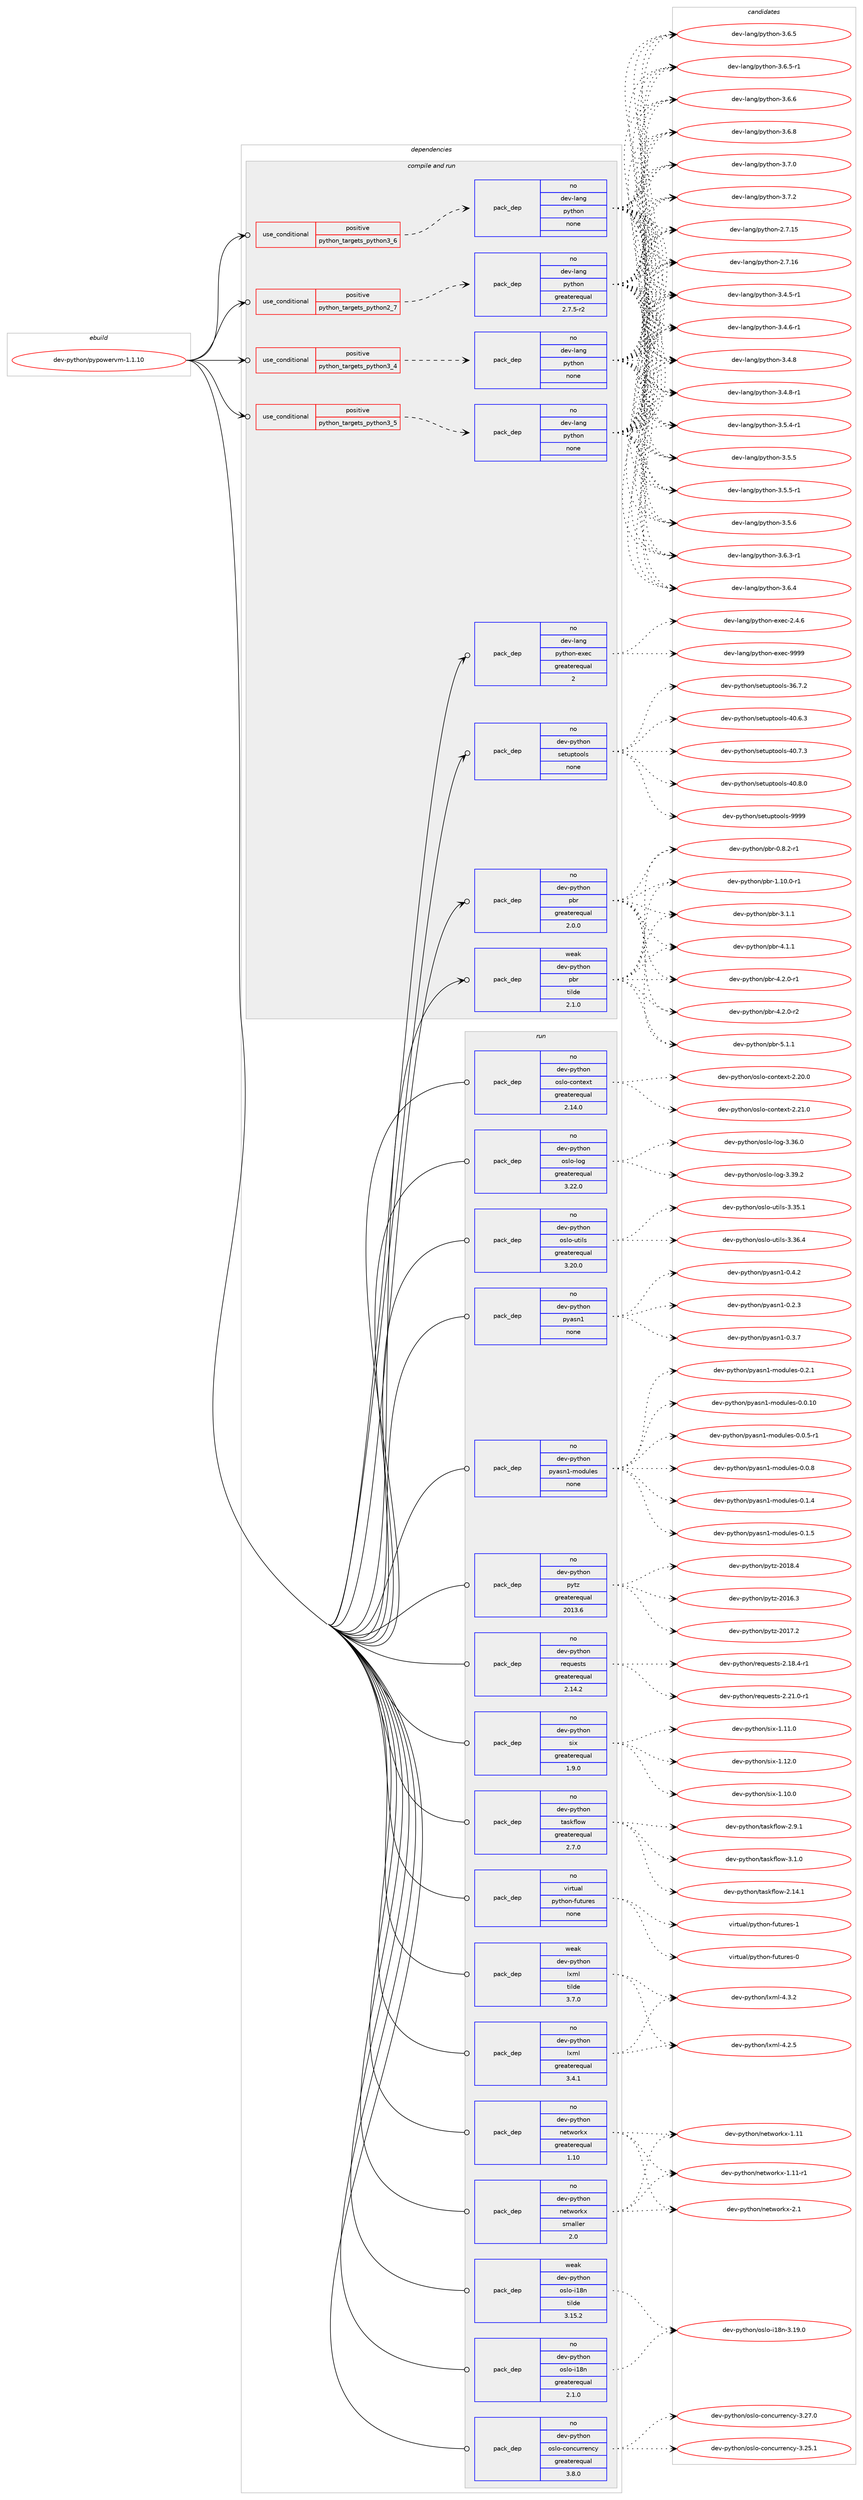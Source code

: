 digraph prolog {

# *************
# Graph options
# *************

newrank=true;
concentrate=true;
compound=true;
graph [rankdir=LR,fontname=Helvetica,fontsize=10,ranksep=1.5];#, ranksep=2.5, nodesep=0.2];
edge  [arrowhead=vee];
node  [fontname=Helvetica,fontsize=10];

# **********
# The ebuild
# **********

subgraph cluster_leftcol {
color=gray;
rank=same;
label=<<i>ebuild</i>>;
id [label="dev-python/pypowervm-1.1.10", color=red, width=4, href="../dev-python/pypowervm-1.1.10.svg"];
}

# ****************
# The dependencies
# ****************

subgraph cluster_midcol {
color=gray;
label=<<i>dependencies</i>>;
subgraph cluster_compile {
fillcolor="#eeeeee";
style=filled;
label=<<i>compile</i>>;
}
subgraph cluster_compileandrun {
fillcolor="#eeeeee";
style=filled;
label=<<i>compile and run</i>>;
subgraph cond381506 {
dependency1431330 [label=<<TABLE BORDER="0" CELLBORDER="1" CELLSPACING="0" CELLPADDING="4"><TR><TD ROWSPAN="3" CELLPADDING="10">use_conditional</TD></TR><TR><TD>positive</TD></TR><TR><TD>python_targets_python2_7</TD></TR></TABLE>>, shape=none, color=red];
subgraph pack1026500 {
dependency1431331 [label=<<TABLE BORDER="0" CELLBORDER="1" CELLSPACING="0" CELLPADDING="4" WIDTH="220"><TR><TD ROWSPAN="6" CELLPADDING="30">pack_dep</TD></TR><TR><TD WIDTH="110">no</TD></TR><TR><TD>dev-lang</TD></TR><TR><TD>python</TD></TR><TR><TD>greaterequal</TD></TR><TR><TD>2.7.5-r2</TD></TR></TABLE>>, shape=none, color=blue];
}
dependency1431330:e -> dependency1431331:w [weight=20,style="dashed",arrowhead="vee"];
}
id:e -> dependency1431330:w [weight=20,style="solid",arrowhead="odotvee"];
subgraph cond381507 {
dependency1431332 [label=<<TABLE BORDER="0" CELLBORDER="1" CELLSPACING="0" CELLPADDING="4"><TR><TD ROWSPAN="3" CELLPADDING="10">use_conditional</TD></TR><TR><TD>positive</TD></TR><TR><TD>python_targets_python3_4</TD></TR></TABLE>>, shape=none, color=red];
subgraph pack1026501 {
dependency1431333 [label=<<TABLE BORDER="0" CELLBORDER="1" CELLSPACING="0" CELLPADDING="4" WIDTH="220"><TR><TD ROWSPAN="6" CELLPADDING="30">pack_dep</TD></TR><TR><TD WIDTH="110">no</TD></TR><TR><TD>dev-lang</TD></TR><TR><TD>python</TD></TR><TR><TD>none</TD></TR><TR><TD></TD></TR></TABLE>>, shape=none, color=blue];
}
dependency1431332:e -> dependency1431333:w [weight=20,style="dashed",arrowhead="vee"];
}
id:e -> dependency1431332:w [weight=20,style="solid",arrowhead="odotvee"];
subgraph cond381508 {
dependency1431334 [label=<<TABLE BORDER="0" CELLBORDER="1" CELLSPACING="0" CELLPADDING="4"><TR><TD ROWSPAN="3" CELLPADDING="10">use_conditional</TD></TR><TR><TD>positive</TD></TR><TR><TD>python_targets_python3_5</TD></TR></TABLE>>, shape=none, color=red];
subgraph pack1026502 {
dependency1431335 [label=<<TABLE BORDER="0" CELLBORDER="1" CELLSPACING="0" CELLPADDING="4" WIDTH="220"><TR><TD ROWSPAN="6" CELLPADDING="30">pack_dep</TD></TR><TR><TD WIDTH="110">no</TD></TR><TR><TD>dev-lang</TD></TR><TR><TD>python</TD></TR><TR><TD>none</TD></TR><TR><TD></TD></TR></TABLE>>, shape=none, color=blue];
}
dependency1431334:e -> dependency1431335:w [weight=20,style="dashed",arrowhead="vee"];
}
id:e -> dependency1431334:w [weight=20,style="solid",arrowhead="odotvee"];
subgraph cond381509 {
dependency1431336 [label=<<TABLE BORDER="0" CELLBORDER="1" CELLSPACING="0" CELLPADDING="4"><TR><TD ROWSPAN="3" CELLPADDING="10">use_conditional</TD></TR><TR><TD>positive</TD></TR><TR><TD>python_targets_python3_6</TD></TR></TABLE>>, shape=none, color=red];
subgraph pack1026503 {
dependency1431337 [label=<<TABLE BORDER="0" CELLBORDER="1" CELLSPACING="0" CELLPADDING="4" WIDTH="220"><TR><TD ROWSPAN="6" CELLPADDING="30">pack_dep</TD></TR><TR><TD WIDTH="110">no</TD></TR><TR><TD>dev-lang</TD></TR><TR><TD>python</TD></TR><TR><TD>none</TD></TR><TR><TD></TD></TR></TABLE>>, shape=none, color=blue];
}
dependency1431336:e -> dependency1431337:w [weight=20,style="dashed",arrowhead="vee"];
}
id:e -> dependency1431336:w [weight=20,style="solid",arrowhead="odotvee"];
subgraph pack1026504 {
dependency1431338 [label=<<TABLE BORDER="0" CELLBORDER="1" CELLSPACING="0" CELLPADDING="4" WIDTH="220"><TR><TD ROWSPAN="6" CELLPADDING="30">pack_dep</TD></TR><TR><TD WIDTH="110">no</TD></TR><TR><TD>dev-lang</TD></TR><TR><TD>python-exec</TD></TR><TR><TD>greaterequal</TD></TR><TR><TD>2</TD></TR></TABLE>>, shape=none, color=blue];
}
id:e -> dependency1431338:w [weight=20,style="solid",arrowhead="odotvee"];
subgraph pack1026505 {
dependency1431339 [label=<<TABLE BORDER="0" CELLBORDER="1" CELLSPACING="0" CELLPADDING="4" WIDTH="220"><TR><TD ROWSPAN="6" CELLPADDING="30">pack_dep</TD></TR><TR><TD WIDTH="110">no</TD></TR><TR><TD>dev-python</TD></TR><TR><TD>pbr</TD></TR><TR><TD>greaterequal</TD></TR><TR><TD>2.0.0</TD></TR></TABLE>>, shape=none, color=blue];
}
id:e -> dependency1431339:w [weight=20,style="solid",arrowhead="odotvee"];
subgraph pack1026506 {
dependency1431340 [label=<<TABLE BORDER="0" CELLBORDER="1" CELLSPACING="0" CELLPADDING="4" WIDTH="220"><TR><TD ROWSPAN="6" CELLPADDING="30">pack_dep</TD></TR><TR><TD WIDTH="110">no</TD></TR><TR><TD>dev-python</TD></TR><TR><TD>setuptools</TD></TR><TR><TD>none</TD></TR><TR><TD></TD></TR></TABLE>>, shape=none, color=blue];
}
id:e -> dependency1431340:w [weight=20,style="solid",arrowhead="odotvee"];
subgraph pack1026507 {
dependency1431341 [label=<<TABLE BORDER="0" CELLBORDER="1" CELLSPACING="0" CELLPADDING="4" WIDTH="220"><TR><TD ROWSPAN="6" CELLPADDING="30">pack_dep</TD></TR><TR><TD WIDTH="110">weak</TD></TR><TR><TD>dev-python</TD></TR><TR><TD>pbr</TD></TR><TR><TD>tilde</TD></TR><TR><TD>2.1.0</TD></TR></TABLE>>, shape=none, color=blue];
}
id:e -> dependency1431341:w [weight=20,style="solid",arrowhead="odotvee"];
}
subgraph cluster_run {
fillcolor="#eeeeee";
style=filled;
label=<<i>run</i>>;
subgraph pack1026508 {
dependency1431342 [label=<<TABLE BORDER="0" CELLBORDER="1" CELLSPACING="0" CELLPADDING="4" WIDTH="220"><TR><TD ROWSPAN="6" CELLPADDING="30">pack_dep</TD></TR><TR><TD WIDTH="110">no</TD></TR><TR><TD>dev-python</TD></TR><TR><TD>lxml</TD></TR><TR><TD>greaterequal</TD></TR><TR><TD>3.4.1</TD></TR></TABLE>>, shape=none, color=blue];
}
id:e -> dependency1431342:w [weight=20,style="solid",arrowhead="odot"];
subgraph pack1026509 {
dependency1431343 [label=<<TABLE BORDER="0" CELLBORDER="1" CELLSPACING="0" CELLPADDING="4" WIDTH="220"><TR><TD ROWSPAN="6" CELLPADDING="30">pack_dep</TD></TR><TR><TD WIDTH="110">no</TD></TR><TR><TD>dev-python</TD></TR><TR><TD>networkx</TD></TR><TR><TD>greaterequal</TD></TR><TR><TD>1.10</TD></TR></TABLE>>, shape=none, color=blue];
}
id:e -> dependency1431343:w [weight=20,style="solid",arrowhead="odot"];
subgraph pack1026510 {
dependency1431344 [label=<<TABLE BORDER="0" CELLBORDER="1" CELLSPACING="0" CELLPADDING="4" WIDTH="220"><TR><TD ROWSPAN="6" CELLPADDING="30">pack_dep</TD></TR><TR><TD WIDTH="110">no</TD></TR><TR><TD>dev-python</TD></TR><TR><TD>networkx</TD></TR><TR><TD>smaller</TD></TR><TR><TD>2.0</TD></TR></TABLE>>, shape=none, color=blue];
}
id:e -> dependency1431344:w [weight=20,style="solid",arrowhead="odot"];
subgraph pack1026511 {
dependency1431345 [label=<<TABLE BORDER="0" CELLBORDER="1" CELLSPACING="0" CELLPADDING="4" WIDTH="220"><TR><TD ROWSPAN="6" CELLPADDING="30">pack_dep</TD></TR><TR><TD WIDTH="110">no</TD></TR><TR><TD>dev-python</TD></TR><TR><TD>oslo-concurrency</TD></TR><TR><TD>greaterequal</TD></TR><TR><TD>3.8.0</TD></TR></TABLE>>, shape=none, color=blue];
}
id:e -> dependency1431345:w [weight=20,style="solid",arrowhead="odot"];
subgraph pack1026512 {
dependency1431346 [label=<<TABLE BORDER="0" CELLBORDER="1" CELLSPACING="0" CELLPADDING="4" WIDTH="220"><TR><TD ROWSPAN="6" CELLPADDING="30">pack_dep</TD></TR><TR><TD WIDTH="110">no</TD></TR><TR><TD>dev-python</TD></TR><TR><TD>oslo-context</TD></TR><TR><TD>greaterequal</TD></TR><TR><TD>2.14.0</TD></TR></TABLE>>, shape=none, color=blue];
}
id:e -> dependency1431346:w [weight=20,style="solid",arrowhead="odot"];
subgraph pack1026513 {
dependency1431347 [label=<<TABLE BORDER="0" CELLBORDER="1" CELLSPACING="0" CELLPADDING="4" WIDTH="220"><TR><TD ROWSPAN="6" CELLPADDING="30">pack_dep</TD></TR><TR><TD WIDTH="110">no</TD></TR><TR><TD>dev-python</TD></TR><TR><TD>oslo-i18n</TD></TR><TR><TD>greaterequal</TD></TR><TR><TD>2.1.0</TD></TR></TABLE>>, shape=none, color=blue];
}
id:e -> dependency1431347:w [weight=20,style="solid",arrowhead="odot"];
subgraph pack1026514 {
dependency1431348 [label=<<TABLE BORDER="0" CELLBORDER="1" CELLSPACING="0" CELLPADDING="4" WIDTH="220"><TR><TD ROWSPAN="6" CELLPADDING="30">pack_dep</TD></TR><TR><TD WIDTH="110">no</TD></TR><TR><TD>dev-python</TD></TR><TR><TD>oslo-log</TD></TR><TR><TD>greaterequal</TD></TR><TR><TD>3.22.0</TD></TR></TABLE>>, shape=none, color=blue];
}
id:e -> dependency1431348:w [weight=20,style="solid",arrowhead="odot"];
subgraph pack1026515 {
dependency1431349 [label=<<TABLE BORDER="0" CELLBORDER="1" CELLSPACING="0" CELLPADDING="4" WIDTH="220"><TR><TD ROWSPAN="6" CELLPADDING="30">pack_dep</TD></TR><TR><TD WIDTH="110">no</TD></TR><TR><TD>dev-python</TD></TR><TR><TD>oslo-utils</TD></TR><TR><TD>greaterequal</TD></TR><TR><TD>3.20.0</TD></TR></TABLE>>, shape=none, color=blue];
}
id:e -> dependency1431349:w [weight=20,style="solid",arrowhead="odot"];
subgraph pack1026516 {
dependency1431350 [label=<<TABLE BORDER="0" CELLBORDER="1" CELLSPACING="0" CELLPADDING="4" WIDTH="220"><TR><TD ROWSPAN="6" CELLPADDING="30">pack_dep</TD></TR><TR><TD WIDTH="110">no</TD></TR><TR><TD>dev-python</TD></TR><TR><TD>pyasn1</TD></TR><TR><TD>none</TD></TR><TR><TD></TD></TR></TABLE>>, shape=none, color=blue];
}
id:e -> dependency1431350:w [weight=20,style="solid",arrowhead="odot"];
subgraph pack1026517 {
dependency1431351 [label=<<TABLE BORDER="0" CELLBORDER="1" CELLSPACING="0" CELLPADDING="4" WIDTH="220"><TR><TD ROWSPAN="6" CELLPADDING="30">pack_dep</TD></TR><TR><TD WIDTH="110">no</TD></TR><TR><TD>dev-python</TD></TR><TR><TD>pyasn1-modules</TD></TR><TR><TD>none</TD></TR><TR><TD></TD></TR></TABLE>>, shape=none, color=blue];
}
id:e -> dependency1431351:w [weight=20,style="solid",arrowhead="odot"];
subgraph pack1026518 {
dependency1431352 [label=<<TABLE BORDER="0" CELLBORDER="1" CELLSPACING="0" CELLPADDING="4" WIDTH="220"><TR><TD ROWSPAN="6" CELLPADDING="30">pack_dep</TD></TR><TR><TD WIDTH="110">no</TD></TR><TR><TD>dev-python</TD></TR><TR><TD>pytz</TD></TR><TR><TD>greaterequal</TD></TR><TR><TD>2013.6</TD></TR></TABLE>>, shape=none, color=blue];
}
id:e -> dependency1431352:w [weight=20,style="solid",arrowhead="odot"];
subgraph pack1026519 {
dependency1431353 [label=<<TABLE BORDER="0" CELLBORDER="1" CELLSPACING="0" CELLPADDING="4" WIDTH="220"><TR><TD ROWSPAN="6" CELLPADDING="30">pack_dep</TD></TR><TR><TD WIDTH="110">no</TD></TR><TR><TD>dev-python</TD></TR><TR><TD>requests</TD></TR><TR><TD>greaterequal</TD></TR><TR><TD>2.14.2</TD></TR></TABLE>>, shape=none, color=blue];
}
id:e -> dependency1431353:w [weight=20,style="solid",arrowhead="odot"];
subgraph pack1026520 {
dependency1431354 [label=<<TABLE BORDER="0" CELLBORDER="1" CELLSPACING="0" CELLPADDING="4" WIDTH="220"><TR><TD ROWSPAN="6" CELLPADDING="30">pack_dep</TD></TR><TR><TD WIDTH="110">no</TD></TR><TR><TD>dev-python</TD></TR><TR><TD>six</TD></TR><TR><TD>greaterequal</TD></TR><TR><TD>1.9.0</TD></TR></TABLE>>, shape=none, color=blue];
}
id:e -> dependency1431354:w [weight=20,style="solid",arrowhead="odot"];
subgraph pack1026521 {
dependency1431355 [label=<<TABLE BORDER="0" CELLBORDER="1" CELLSPACING="0" CELLPADDING="4" WIDTH="220"><TR><TD ROWSPAN="6" CELLPADDING="30">pack_dep</TD></TR><TR><TD WIDTH="110">no</TD></TR><TR><TD>dev-python</TD></TR><TR><TD>taskflow</TD></TR><TR><TD>greaterequal</TD></TR><TR><TD>2.7.0</TD></TR></TABLE>>, shape=none, color=blue];
}
id:e -> dependency1431355:w [weight=20,style="solid",arrowhead="odot"];
subgraph pack1026522 {
dependency1431356 [label=<<TABLE BORDER="0" CELLBORDER="1" CELLSPACING="0" CELLPADDING="4" WIDTH="220"><TR><TD ROWSPAN="6" CELLPADDING="30">pack_dep</TD></TR><TR><TD WIDTH="110">no</TD></TR><TR><TD>virtual</TD></TR><TR><TD>python-futures</TD></TR><TR><TD>none</TD></TR><TR><TD></TD></TR></TABLE>>, shape=none, color=blue];
}
id:e -> dependency1431356:w [weight=20,style="solid",arrowhead="odot"];
subgraph pack1026523 {
dependency1431357 [label=<<TABLE BORDER="0" CELLBORDER="1" CELLSPACING="0" CELLPADDING="4" WIDTH="220"><TR><TD ROWSPAN="6" CELLPADDING="30">pack_dep</TD></TR><TR><TD WIDTH="110">weak</TD></TR><TR><TD>dev-python</TD></TR><TR><TD>lxml</TD></TR><TR><TD>tilde</TD></TR><TR><TD>3.7.0</TD></TR></TABLE>>, shape=none, color=blue];
}
id:e -> dependency1431357:w [weight=20,style="solid",arrowhead="odot"];
subgraph pack1026524 {
dependency1431358 [label=<<TABLE BORDER="0" CELLBORDER="1" CELLSPACING="0" CELLPADDING="4" WIDTH="220"><TR><TD ROWSPAN="6" CELLPADDING="30">pack_dep</TD></TR><TR><TD WIDTH="110">weak</TD></TR><TR><TD>dev-python</TD></TR><TR><TD>oslo-i18n</TD></TR><TR><TD>tilde</TD></TR><TR><TD>3.15.2</TD></TR></TABLE>>, shape=none, color=blue];
}
id:e -> dependency1431358:w [weight=20,style="solid",arrowhead="odot"];
}
}

# **************
# The candidates
# **************

subgraph cluster_choices {
rank=same;
color=gray;
label=<<i>candidates</i>>;

subgraph choice1026500 {
color=black;
nodesep=1;
choice10010111845108971101034711212111610411111045504655464953 [label="dev-lang/python-2.7.15", color=red, width=4,href="../dev-lang/python-2.7.15.svg"];
choice10010111845108971101034711212111610411111045504655464954 [label="dev-lang/python-2.7.16", color=red, width=4,href="../dev-lang/python-2.7.16.svg"];
choice1001011184510897110103471121211161041111104551465246534511449 [label="dev-lang/python-3.4.5-r1", color=red, width=4,href="../dev-lang/python-3.4.5-r1.svg"];
choice1001011184510897110103471121211161041111104551465246544511449 [label="dev-lang/python-3.4.6-r1", color=red, width=4,href="../dev-lang/python-3.4.6-r1.svg"];
choice100101118451089711010347112121116104111110455146524656 [label="dev-lang/python-3.4.8", color=red, width=4,href="../dev-lang/python-3.4.8.svg"];
choice1001011184510897110103471121211161041111104551465246564511449 [label="dev-lang/python-3.4.8-r1", color=red, width=4,href="../dev-lang/python-3.4.8-r1.svg"];
choice1001011184510897110103471121211161041111104551465346524511449 [label="dev-lang/python-3.5.4-r1", color=red, width=4,href="../dev-lang/python-3.5.4-r1.svg"];
choice100101118451089711010347112121116104111110455146534653 [label="dev-lang/python-3.5.5", color=red, width=4,href="../dev-lang/python-3.5.5.svg"];
choice1001011184510897110103471121211161041111104551465346534511449 [label="dev-lang/python-3.5.5-r1", color=red, width=4,href="../dev-lang/python-3.5.5-r1.svg"];
choice100101118451089711010347112121116104111110455146534654 [label="dev-lang/python-3.5.6", color=red, width=4,href="../dev-lang/python-3.5.6.svg"];
choice1001011184510897110103471121211161041111104551465446514511449 [label="dev-lang/python-3.6.3-r1", color=red, width=4,href="../dev-lang/python-3.6.3-r1.svg"];
choice100101118451089711010347112121116104111110455146544652 [label="dev-lang/python-3.6.4", color=red, width=4,href="../dev-lang/python-3.6.4.svg"];
choice100101118451089711010347112121116104111110455146544653 [label="dev-lang/python-3.6.5", color=red, width=4,href="../dev-lang/python-3.6.5.svg"];
choice1001011184510897110103471121211161041111104551465446534511449 [label="dev-lang/python-3.6.5-r1", color=red, width=4,href="../dev-lang/python-3.6.5-r1.svg"];
choice100101118451089711010347112121116104111110455146544654 [label="dev-lang/python-3.6.6", color=red, width=4,href="../dev-lang/python-3.6.6.svg"];
choice100101118451089711010347112121116104111110455146544656 [label="dev-lang/python-3.6.8", color=red, width=4,href="../dev-lang/python-3.6.8.svg"];
choice100101118451089711010347112121116104111110455146554648 [label="dev-lang/python-3.7.0", color=red, width=4,href="../dev-lang/python-3.7.0.svg"];
choice100101118451089711010347112121116104111110455146554650 [label="dev-lang/python-3.7.2", color=red, width=4,href="../dev-lang/python-3.7.2.svg"];
dependency1431331:e -> choice10010111845108971101034711212111610411111045504655464953:w [style=dotted,weight="100"];
dependency1431331:e -> choice10010111845108971101034711212111610411111045504655464954:w [style=dotted,weight="100"];
dependency1431331:e -> choice1001011184510897110103471121211161041111104551465246534511449:w [style=dotted,weight="100"];
dependency1431331:e -> choice1001011184510897110103471121211161041111104551465246544511449:w [style=dotted,weight="100"];
dependency1431331:e -> choice100101118451089711010347112121116104111110455146524656:w [style=dotted,weight="100"];
dependency1431331:e -> choice1001011184510897110103471121211161041111104551465246564511449:w [style=dotted,weight="100"];
dependency1431331:e -> choice1001011184510897110103471121211161041111104551465346524511449:w [style=dotted,weight="100"];
dependency1431331:e -> choice100101118451089711010347112121116104111110455146534653:w [style=dotted,weight="100"];
dependency1431331:e -> choice1001011184510897110103471121211161041111104551465346534511449:w [style=dotted,weight="100"];
dependency1431331:e -> choice100101118451089711010347112121116104111110455146534654:w [style=dotted,weight="100"];
dependency1431331:e -> choice1001011184510897110103471121211161041111104551465446514511449:w [style=dotted,weight="100"];
dependency1431331:e -> choice100101118451089711010347112121116104111110455146544652:w [style=dotted,weight="100"];
dependency1431331:e -> choice100101118451089711010347112121116104111110455146544653:w [style=dotted,weight="100"];
dependency1431331:e -> choice1001011184510897110103471121211161041111104551465446534511449:w [style=dotted,weight="100"];
dependency1431331:e -> choice100101118451089711010347112121116104111110455146544654:w [style=dotted,weight="100"];
dependency1431331:e -> choice100101118451089711010347112121116104111110455146544656:w [style=dotted,weight="100"];
dependency1431331:e -> choice100101118451089711010347112121116104111110455146554648:w [style=dotted,weight="100"];
dependency1431331:e -> choice100101118451089711010347112121116104111110455146554650:w [style=dotted,weight="100"];
}
subgraph choice1026501 {
color=black;
nodesep=1;
choice10010111845108971101034711212111610411111045504655464953 [label="dev-lang/python-2.7.15", color=red, width=4,href="../dev-lang/python-2.7.15.svg"];
choice10010111845108971101034711212111610411111045504655464954 [label="dev-lang/python-2.7.16", color=red, width=4,href="../dev-lang/python-2.7.16.svg"];
choice1001011184510897110103471121211161041111104551465246534511449 [label="dev-lang/python-3.4.5-r1", color=red, width=4,href="../dev-lang/python-3.4.5-r1.svg"];
choice1001011184510897110103471121211161041111104551465246544511449 [label="dev-lang/python-3.4.6-r1", color=red, width=4,href="../dev-lang/python-3.4.6-r1.svg"];
choice100101118451089711010347112121116104111110455146524656 [label="dev-lang/python-3.4.8", color=red, width=4,href="../dev-lang/python-3.4.8.svg"];
choice1001011184510897110103471121211161041111104551465246564511449 [label="dev-lang/python-3.4.8-r1", color=red, width=4,href="../dev-lang/python-3.4.8-r1.svg"];
choice1001011184510897110103471121211161041111104551465346524511449 [label="dev-lang/python-3.5.4-r1", color=red, width=4,href="../dev-lang/python-3.5.4-r1.svg"];
choice100101118451089711010347112121116104111110455146534653 [label="dev-lang/python-3.5.5", color=red, width=4,href="../dev-lang/python-3.5.5.svg"];
choice1001011184510897110103471121211161041111104551465346534511449 [label="dev-lang/python-3.5.5-r1", color=red, width=4,href="../dev-lang/python-3.5.5-r1.svg"];
choice100101118451089711010347112121116104111110455146534654 [label="dev-lang/python-3.5.6", color=red, width=4,href="../dev-lang/python-3.5.6.svg"];
choice1001011184510897110103471121211161041111104551465446514511449 [label="dev-lang/python-3.6.3-r1", color=red, width=4,href="../dev-lang/python-3.6.3-r1.svg"];
choice100101118451089711010347112121116104111110455146544652 [label="dev-lang/python-3.6.4", color=red, width=4,href="../dev-lang/python-3.6.4.svg"];
choice100101118451089711010347112121116104111110455146544653 [label="dev-lang/python-3.6.5", color=red, width=4,href="../dev-lang/python-3.6.5.svg"];
choice1001011184510897110103471121211161041111104551465446534511449 [label="dev-lang/python-3.6.5-r1", color=red, width=4,href="../dev-lang/python-3.6.5-r1.svg"];
choice100101118451089711010347112121116104111110455146544654 [label="dev-lang/python-3.6.6", color=red, width=4,href="../dev-lang/python-3.6.6.svg"];
choice100101118451089711010347112121116104111110455146544656 [label="dev-lang/python-3.6.8", color=red, width=4,href="../dev-lang/python-3.6.8.svg"];
choice100101118451089711010347112121116104111110455146554648 [label="dev-lang/python-3.7.0", color=red, width=4,href="../dev-lang/python-3.7.0.svg"];
choice100101118451089711010347112121116104111110455146554650 [label="dev-lang/python-3.7.2", color=red, width=4,href="../dev-lang/python-3.7.2.svg"];
dependency1431333:e -> choice10010111845108971101034711212111610411111045504655464953:w [style=dotted,weight="100"];
dependency1431333:e -> choice10010111845108971101034711212111610411111045504655464954:w [style=dotted,weight="100"];
dependency1431333:e -> choice1001011184510897110103471121211161041111104551465246534511449:w [style=dotted,weight="100"];
dependency1431333:e -> choice1001011184510897110103471121211161041111104551465246544511449:w [style=dotted,weight="100"];
dependency1431333:e -> choice100101118451089711010347112121116104111110455146524656:w [style=dotted,weight="100"];
dependency1431333:e -> choice1001011184510897110103471121211161041111104551465246564511449:w [style=dotted,weight="100"];
dependency1431333:e -> choice1001011184510897110103471121211161041111104551465346524511449:w [style=dotted,weight="100"];
dependency1431333:e -> choice100101118451089711010347112121116104111110455146534653:w [style=dotted,weight="100"];
dependency1431333:e -> choice1001011184510897110103471121211161041111104551465346534511449:w [style=dotted,weight="100"];
dependency1431333:e -> choice100101118451089711010347112121116104111110455146534654:w [style=dotted,weight="100"];
dependency1431333:e -> choice1001011184510897110103471121211161041111104551465446514511449:w [style=dotted,weight="100"];
dependency1431333:e -> choice100101118451089711010347112121116104111110455146544652:w [style=dotted,weight="100"];
dependency1431333:e -> choice100101118451089711010347112121116104111110455146544653:w [style=dotted,weight="100"];
dependency1431333:e -> choice1001011184510897110103471121211161041111104551465446534511449:w [style=dotted,weight="100"];
dependency1431333:e -> choice100101118451089711010347112121116104111110455146544654:w [style=dotted,weight="100"];
dependency1431333:e -> choice100101118451089711010347112121116104111110455146544656:w [style=dotted,weight="100"];
dependency1431333:e -> choice100101118451089711010347112121116104111110455146554648:w [style=dotted,weight="100"];
dependency1431333:e -> choice100101118451089711010347112121116104111110455146554650:w [style=dotted,weight="100"];
}
subgraph choice1026502 {
color=black;
nodesep=1;
choice10010111845108971101034711212111610411111045504655464953 [label="dev-lang/python-2.7.15", color=red, width=4,href="../dev-lang/python-2.7.15.svg"];
choice10010111845108971101034711212111610411111045504655464954 [label="dev-lang/python-2.7.16", color=red, width=4,href="../dev-lang/python-2.7.16.svg"];
choice1001011184510897110103471121211161041111104551465246534511449 [label="dev-lang/python-3.4.5-r1", color=red, width=4,href="../dev-lang/python-3.4.5-r1.svg"];
choice1001011184510897110103471121211161041111104551465246544511449 [label="dev-lang/python-3.4.6-r1", color=red, width=4,href="../dev-lang/python-3.4.6-r1.svg"];
choice100101118451089711010347112121116104111110455146524656 [label="dev-lang/python-3.4.8", color=red, width=4,href="../dev-lang/python-3.4.8.svg"];
choice1001011184510897110103471121211161041111104551465246564511449 [label="dev-lang/python-3.4.8-r1", color=red, width=4,href="../dev-lang/python-3.4.8-r1.svg"];
choice1001011184510897110103471121211161041111104551465346524511449 [label="dev-lang/python-3.5.4-r1", color=red, width=4,href="../dev-lang/python-3.5.4-r1.svg"];
choice100101118451089711010347112121116104111110455146534653 [label="dev-lang/python-3.5.5", color=red, width=4,href="../dev-lang/python-3.5.5.svg"];
choice1001011184510897110103471121211161041111104551465346534511449 [label="dev-lang/python-3.5.5-r1", color=red, width=4,href="../dev-lang/python-3.5.5-r1.svg"];
choice100101118451089711010347112121116104111110455146534654 [label="dev-lang/python-3.5.6", color=red, width=4,href="../dev-lang/python-3.5.6.svg"];
choice1001011184510897110103471121211161041111104551465446514511449 [label="dev-lang/python-3.6.3-r1", color=red, width=4,href="../dev-lang/python-3.6.3-r1.svg"];
choice100101118451089711010347112121116104111110455146544652 [label="dev-lang/python-3.6.4", color=red, width=4,href="../dev-lang/python-3.6.4.svg"];
choice100101118451089711010347112121116104111110455146544653 [label="dev-lang/python-3.6.5", color=red, width=4,href="../dev-lang/python-3.6.5.svg"];
choice1001011184510897110103471121211161041111104551465446534511449 [label="dev-lang/python-3.6.5-r1", color=red, width=4,href="../dev-lang/python-3.6.5-r1.svg"];
choice100101118451089711010347112121116104111110455146544654 [label="dev-lang/python-3.6.6", color=red, width=4,href="../dev-lang/python-3.6.6.svg"];
choice100101118451089711010347112121116104111110455146544656 [label="dev-lang/python-3.6.8", color=red, width=4,href="../dev-lang/python-3.6.8.svg"];
choice100101118451089711010347112121116104111110455146554648 [label="dev-lang/python-3.7.0", color=red, width=4,href="../dev-lang/python-3.7.0.svg"];
choice100101118451089711010347112121116104111110455146554650 [label="dev-lang/python-3.7.2", color=red, width=4,href="../dev-lang/python-3.7.2.svg"];
dependency1431335:e -> choice10010111845108971101034711212111610411111045504655464953:w [style=dotted,weight="100"];
dependency1431335:e -> choice10010111845108971101034711212111610411111045504655464954:w [style=dotted,weight="100"];
dependency1431335:e -> choice1001011184510897110103471121211161041111104551465246534511449:w [style=dotted,weight="100"];
dependency1431335:e -> choice1001011184510897110103471121211161041111104551465246544511449:w [style=dotted,weight="100"];
dependency1431335:e -> choice100101118451089711010347112121116104111110455146524656:w [style=dotted,weight="100"];
dependency1431335:e -> choice1001011184510897110103471121211161041111104551465246564511449:w [style=dotted,weight="100"];
dependency1431335:e -> choice1001011184510897110103471121211161041111104551465346524511449:w [style=dotted,weight="100"];
dependency1431335:e -> choice100101118451089711010347112121116104111110455146534653:w [style=dotted,weight="100"];
dependency1431335:e -> choice1001011184510897110103471121211161041111104551465346534511449:w [style=dotted,weight="100"];
dependency1431335:e -> choice100101118451089711010347112121116104111110455146534654:w [style=dotted,weight="100"];
dependency1431335:e -> choice1001011184510897110103471121211161041111104551465446514511449:w [style=dotted,weight="100"];
dependency1431335:e -> choice100101118451089711010347112121116104111110455146544652:w [style=dotted,weight="100"];
dependency1431335:e -> choice100101118451089711010347112121116104111110455146544653:w [style=dotted,weight="100"];
dependency1431335:e -> choice1001011184510897110103471121211161041111104551465446534511449:w [style=dotted,weight="100"];
dependency1431335:e -> choice100101118451089711010347112121116104111110455146544654:w [style=dotted,weight="100"];
dependency1431335:e -> choice100101118451089711010347112121116104111110455146544656:w [style=dotted,weight="100"];
dependency1431335:e -> choice100101118451089711010347112121116104111110455146554648:w [style=dotted,weight="100"];
dependency1431335:e -> choice100101118451089711010347112121116104111110455146554650:w [style=dotted,weight="100"];
}
subgraph choice1026503 {
color=black;
nodesep=1;
choice10010111845108971101034711212111610411111045504655464953 [label="dev-lang/python-2.7.15", color=red, width=4,href="../dev-lang/python-2.7.15.svg"];
choice10010111845108971101034711212111610411111045504655464954 [label="dev-lang/python-2.7.16", color=red, width=4,href="../dev-lang/python-2.7.16.svg"];
choice1001011184510897110103471121211161041111104551465246534511449 [label="dev-lang/python-3.4.5-r1", color=red, width=4,href="../dev-lang/python-3.4.5-r1.svg"];
choice1001011184510897110103471121211161041111104551465246544511449 [label="dev-lang/python-3.4.6-r1", color=red, width=4,href="../dev-lang/python-3.4.6-r1.svg"];
choice100101118451089711010347112121116104111110455146524656 [label="dev-lang/python-3.4.8", color=red, width=4,href="../dev-lang/python-3.4.8.svg"];
choice1001011184510897110103471121211161041111104551465246564511449 [label="dev-lang/python-3.4.8-r1", color=red, width=4,href="../dev-lang/python-3.4.8-r1.svg"];
choice1001011184510897110103471121211161041111104551465346524511449 [label="dev-lang/python-3.5.4-r1", color=red, width=4,href="../dev-lang/python-3.5.4-r1.svg"];
choice100101118451089711010347112121116104111110455146534653 [label="dev-lang/python-3.5.5", color=red, width=4,href="../dev-lang/python-3.5.5.svg"];
choice1001011184510897110103471121211161041111104551465346534511449 [label="dev-lang/python-3.5.5-r1", color=red, width=4,href="../dev-lang/python-3.5.5-r1.svg"];
choice100101118451089711010347112121116104111110455146534654 [label="dev-lang/python-3.5.6", color=red, width=4,href="../dev-lang/python-3.5.6.svg"];
choice1001011184510897110103471121211161041111104551465446514511449 [label="dev-lang/python-3.6.3-r1", color=red, width=4,href="../dev-lang/python-3.6.3-r1.svg"];
choice100101118451089711010347112121116104111110455146544652 [label="dev-lang/python-3.6.4", color=red, width=4,href="../dev-lang/python-3.6.4.svg"];
choice100101118451089711010347112121116104111110455146544653 [label="dev-lang/python-3.6.5", color=red, width=4,href="../dev-lang/python-3.6.5.svg"];
choice1001011184510897110103471121211161041111104551465446534511449 [label="dev-lang/python-3.6.5-r1", color=red, width=4,href="../dev-lang/python-3.6.5-r1.svg"];
choice100101118451089711010347112121116104111110455146544654 [label="dev-lang/python-3.6.6", color=red, width=4,href="../dev-lang/python-3.6.6.svg"];
choice100101118451089711010347112121116104111110455146544656 [label="dev-lang/python-3.6.8", color=red, width=4,href="../dev-lang/python-3.6.8.svg"];
choice100101118451089711010347112121116104111110455146554648 [label="dev-lang/python-3.7.0", color=red, width=4,href="../dev-lang/python-3.7.0.svg"];
choice100101118451089711010347112121116104111110455146554650 [label="dev-lang/python-3.7.2", color=red, width=4,href="../dev-lang/python-3.7.2.svg"];
dependency1431337:e -> choice10010111845108971101034711212111610411111045504655464953:w [style=dotted,weight="100"];
dependency1431337:e -> choice10010111845108971101034711212111610411111045504655464954:w [style=dotted,weight="100"];
dependency1431337:e -> choice1001011184510897110103471121211161041111104551465246534511449:w [style=dotted,weight="100"];
dependency1431337:e -> choice1001011184510897110103471121211161041111104551465246544511449:w [style=dotted,weight="100"];
dependency1431337:e -> choice100101118451089711010347112121116104111110455146524656:w [style=dotted,weight="100"];
dependency1431337:e -> choice1001011184510897110103471121211161041111104551465246564511449:w [style=dotted,weight="100"];
dependency1431337:e -> choice1001011184510897110103471121211161041111104551465346524511449:w [style=dotted,weight="100"];
dependency1431337:e -> choice100101118451089711010347112121116104111110455146534653:w [style=dotted,weight="100"];
dependency1431337:e -> choice1001011184510897110103471121211161041111104551465346534511449:w [style=dotted,weight="100"];
dependency1431337:e -> choice100101118451089711010347112121116104111110455146534654:w [style=dotted,weight="100"];
dependency1431337:e -> choice1001011184510897110103471121211161041111104551465446514511449:w [style=dotted,weight="100"];
dependency1431337:e -> choice100101118451089711010347112121116104111110455146544652:w [style=dotted,weight="100"];
dependency1431337:e -> choice100101118451089711010347112121116104111110455146544653:w [style=dotted,weight="100"];
dependency1431337:e -> choice1001011184510897110103471121211161041111104551465446534511449:w [style=dotted,weight="100"];
dependency1431337:e -> choice100101118451089711010347112121116104111110455146544654:w [style=dotted,weight="100"];
dependency1431337:e -> choice100101118451089711010347112121116104111110455146544656:w [style=dotted,weight="100"];
dependency1431337:e -> choice100101118451089711010347112121116104111110455146554648:w [style=dotted,weight="100"];
dependency1431337:e -> choice100101118451089711010347112121116104111110455146554650:w [style=dotted,weight="100"];
}
subgraph choice1026504 {
color=black;
nodesep=1;
choice1001011184510897110103471121211161041111104510112010199455046524654 [label="dev-lang/python-exec-2.4.6", color=red, width=4,href="../dev-lang/python-exec-2.4.6.svg"];
choice10010111845108971101034711212111610411111045101120101994557575757 [label="dev-lang/python-exec-9999", color=red, width=4,href="../dev-lang/python-exec-9999.svg"];
dependency1431338:e -> choice1001011184510897110103471121211161041111104510112010199455046524654:w [style=dotted,weight="100"];
dependency1431338:e -> choice10010111845108971101034711212111610411111045101120101994557575757:w [style=dotted,weight="100"];
}
subgraph choice1026505 {
color=black;
nodesep=1;
choice1001011184511212111610411111047112981144548465646504511449 [label="dev-python/pbr-0.8.2-r1", color=red, width=4,href="../dev-python/pbr-0.8.2-r1.svg"];
choice100101118451121211161041111104711298114454946494846484511449 [label="dev-python/pbr-1.10.0-r1", color=red, width=4,href="../dev-python/pbr-1.10.0-r1.svg"];
choice100101118451121211161041111104711298114455146494649 [label="dev-python/pbr-3.1.1", color=red, width=4,href="../dev-python/pbr-3.1.1.svg"];
choice100101118451121211161041111104711298114455246494649 [label="dev-python/pbr-4.1.1", color=red, width=4,href="../dev-python/pbr-4.1.1.svg"];
choice1001011184511212111610411111047112981144552465046484511449 [label="dev-python/pbr-4.2.0-r1", color=red, width=4,href="../dev-python/pbr-4.2.0-r1.svg"];
choice1001011184511212111610411111047112981144552465046484511450 [label="dev-python/pbr-4.2.0-r2", color=red, width=4,href="../dev-python/pbr-4.2.0-r2.svg"];
choice100101118451121211161041111104711298114455346494649 [label="dev-python/pbr-5.1.1", color=red, width=4,href="../dev-python/pbr-5.1.1.svg"];
dependency1431339:e -> choice1001011184511212111610411111047112981144548465646504511449:w [style=dotted,weight="100"];
dependency1431339:e -> choice100101118451121211161041111104711298114454946494846484511449:w [style=dotted,weight="100"];
dependency1431339:e -> choice100101118451121211161041111104711298114455146494649:w [style=dotted,weight="100"];
dependency1431339:e -> choice100101118451121211161041111104711298114455246494649:w [style=dotted,weight="100"];
dependency1431339:e -> choice1001011184511212111610411111047112981144552465046484511449:w [style=dotted,weight="100"];
dependency1431339:e -> choice1001011184511212111610411111047112981144552465046484511450:w [style=dotted,weight="100"];
dependency1431339:e -> choice100101118451121211161041111104711298114455346494649:w [style=dotted,weight="100"];
}
subgraph choice1026506 {
color=black;
nodesep=1;
choice100101118451121211161041111104711510111611711211611111110811545515446554650 [label="dev-python/setuptools-36.7.2", color=red, width=4,href="../dev-python/setuptools-36.7.2.svg"];
choice100101118451121211161041111104711510111611711211611111110811545524846544651 [label="dev-python/setuptools-40.6.3", color=red, width=4,href="../dev-python/setuptools-40.6.3.svg"];
choice100101118451121211161041111104711510111611711211611111110811545524846554651 [label="dev-python/setuptools-40.7.3", color=red, width=4,href="../dev-python/setuptools-40.7.3.svg"];
choice100101118451121211161041111104711510111611711211611111110811545524846564648 [label="dev-python/setuptools-40.8.0", color=red, width=4,href="../dev-python/setuptools-40.8.0.svg"];
choice10010111845112121116104111110471151011161171121161111111081154557575757 [label="dev-python/setuptools-9999", color=red, width=4,href="../dev-python/setuptools-9999.svg"];
dependency1431340:e -> choice100101118451121211161041111104711510111611711211611111110811545515446554650:w [style=dotted,weight="100"];
dependency1431340:e -> choice100101118451121211161041111104711510111611711211611111110811545524846544651:w [style=dotted,weight="100"];
dependency1431340:e -> choice100101118451121211161041111104711510111611711211611111110811545524846554651:w [style=dotted,weight="100"];
dependency1431340:e -> choice100101118451121211161041111104711510111611711211611111110811545524846564648:w [style=dotted,weight="100"];
dependency1431340:e -> choice10010111845112121116104111110471151011161171121161111111081154557575757:w [style=dotted,weight="100"];
}
subgraph choice1026507 {
color=black;
nodesep=1;
choice1001011184511212111610411111047112981144548465646504511449 [label="dev-python/pbr-0.8.2-r1", color=red, width=4,href="../dev-python/pbr-0.8.2-r1.svg"];
choice100101118451121211161041111104711298114454946494846484511449 [label="dev-python/pbr-1.10.0-r1", color=red, width=4,href="../dev-python/pbr-1.10.0-r1.svg"];
choice100101118451121211161041111104711298114455146494649 [label="dev-python/pbr-3.1.1", color=red, width=4,href="../dev-python/pbr-3.1.1.svg"];
choice100101118451121211161041111104711298114455246494649 [label="dev-python/pbr-4.1.1", color=red, width=4,href="../dev-python/pbr-4.1.1.svg"];
choice1001011184511212111610411111047112981144552465046484511449 [label="dev-python/pbr-4.2.0-r1", color=red, width=4,href="../dev-python/pbr-4.2.0-r1.svg"];
choice1001011184511212111610411111047112981144552465046484511450 [label="dev-python/pbr-4.2.0-r2", color=red, width=4,href="../dev-python/pbr-4.2.0-r2.svg"];
choice100101118451121211161041111104711298114455346494649 [label="dev-python/pbr-5.1.1", color=red, width=4,href="../dev-python/pbr-5.1.1.svg"];
dependency1431341:e -> choice1001011184511212111610411111047112981144548465646504511449:w [style=dotted,weight="100"];
dependency1431341:e -> choice100101118451121211161041111104711298114454946494846484511449:w [style=dotted,weight="100"];
dependency1431341:e -> choice100101118451121211161041111104711298114455146494649:w [style=dotted,weight="100"];
dependency1431341:e -> choice100101118451121211161041111104711298114455246494649:w [style=dotted,weight="100"];
dependency1431341:e -> choice1001011184511212111610411111047112981144552465046484511449:w [style=dotted,weight="100"];
dependency1431341:e -> choice1001011184511212111610411111047112981144552465046484511450:w [style=dotted,weight="100"];
dependency1431341:e -> choice100101118451121211161041111104711298114455346494649:w [style=dotted,weight="100"];
}
subgraph choice1026508 {
color=black;
nodesep=1;
choice1001011184511212111610411111047108120109108455246504653 [label="dev-python/lxml-4.2.5", color=red, width=4,href="../dev-python/lxml-4.2.5.svg"];
choice1001011184511212111610411111047108120109108455246514650 [label="dev-python/lxml-4.3.2", color=red, width=4,href="../dev-python/lxml-4.3.2.svg"];
dependency1431342:e -> choice1001011184511212111610411111047108120109108455246504653:w [style=dotted,weight="100"];
dependency1431342:e -> choice1001011184511212111610411111047108120109108455246514650:w [style=dotted,weight="100"];
}
subgraph choice1026509 {
color=black;
nodesep=1;
choice10010111845112121116104111110471101011161191111141071204549464949 [label="dev-python/networkx-1.11", color=red, width=4,href="../dev-python/networkx-1.11.svg"];
choice100101118451121211161041111104711010111611911111410712045494649494511449 [label="dev-python/networkx-1.11-r1", color=red, width=4,href="../dev-python/networkx-1.11-r1.svg"];
choice100101118451121211161041111104711010111611911111410712045504649 [label="dev-python/networkx-2.1", color=red, width=4,href="../dev-python/networkx-2.1.svg"];
dependency1431343:e -> choice10010111845112121116104111110471101011161191111141071204549464949:w [style=dotted,weight="100"];
dependency1431343:e -> choice100101118451121211161041111104711010111611911111410712045494649494511449:w [style=dotted,weight="100"];
dependency1431343:e -> choice100101118451121211161041111104711010111611911111410712045504649:w [style=dotted,weight="100"];
}
subgraph choice1026510 {
color=black;
nodesep=1;
choice10010111845112121116104111110471101011161191111141071204549464949 [label="dev-python/networkx-1.11", color=red, width=4,href="../dev-python/networkx-1.11.svg"];
choice100101118451121211161041111104711010111611911111410712045494649494511449 [label="dev-python/networkx-1.11-r1", color=red, width=4,href="../dev-python/networkx-1.11-r1.svg"];
choice100101118451121211161041111104711010111611911111410712045504649 [label="dev-python/networkx-2.1", color=red, width=4,href="../dev-python/networkx-2.1.svg"];
dependency1431344:e -> choice10010111845112121116104111110471101011161191111141071204549464949:w [style=dotted,weight="100"];
dependency1431344:e -> choice100101118451121211161041111104711010111611911111410712045494649494511449:w [style=dotted,weight="100"];
dependency1431344:e -> choice100101118451121211161041111104711010111611911111410712045504649:w [style=dotted,weight="100"];
}
subgraph choice1026511 {
color=black;
nodesep=1;
choice10010111845112121116104111110471111151081114599111110991171141141011109912145514650534649 [label="dev-python/oslo-concurrency-3.25.1", color=red, width=4,href="../dev-python/oslo-concurrency-3.25.1.svg"];
choice10010111845112121116104111110471111151081114599111110991171141141011109912145514650554648 [label="dev-python/oslo-concurrency-3.27.0", color=red, width=4,href="../dev-python/oslo-concurrency-3.27.0.svg"];
dependency1431345:e -> choice10010111845112121116104111110471111151081114599111110991171141141011109912145514650534649:w [style=dotted,weight="100"];
dependency1431345:e -> choice10010111845112121116104111110471111151081114599111110991171141141011109912145514650554648:w [style=dotted,weight="100"];
}
subgraph choice1026512 {
color=black;
nodesep=1;
choice1001011184511212111610411111047111115108111459911111011610112011645504650484648 [label="dev-python/oslo-context-2.20.0", color=red, width=4,href="../dev-python/oslo-context-2.20.0.svg"];
choice1001011184511212111610411111047111115108111459911111011610112011645504650494648 [label="dev-python/oslo-context-2.21.0", color=red, width=4,href="../dev-python/oslo-context-2.21.0.svg"];
dependency1431346:e -> choice1001011184511212111610411111047111115108111459911111011610112011645504650484648:w [style=dotted,weight="100"];
dependency1431346:e -> choice1001011184511212111610411111047111115108111459911111011610112011645504650494648:w [style=dotted,weight="100"];
}
subgraph choice1026513 {
color=black;
nodesep=1;
choice100101118451121211161041111104711111510811145105495611045514649574648 [label="dev-python/oslo-i18n-3.19.0", color=red, width=4,href="../dev-python/oslo-i18n-3.19.0.svg"];
dependency1431347:e -> choice100101118451121211161041111104711111510811145105495611045514649574648:w [style=dotted,weight="100"];
}
subgraph choice1026514 {
color=black;
nodesep=1;
choice10010111845112121116104111110471111151081114510811110345514651544648 [label="dev-python/oslo-log-3.36.0", color=red, width=4,href="../dev-python/oslo-log-3.36.0.svg"];
choice10010111845112121116104111110471111151081114510811110345514651574650 [label="dev-python/oslo-log-3.39.2", color=red, width=4,href="../dev-python/oslo-log-3.39.2.svg"];
dependency1431348:e -> choice10010111845112121116104111110471111151081114510811110345514651544648:w [style=dotted,weight="100"];
dependency1431348:e -> choice10010111845112121116104111110471111151081114510811110345514651574650:w [style=dotted,weight="100"];
}
subgraph choice1026515 {
color=black;
nodesep=1;
choice10010111845112121116104111110471111151081114511711610510811545514651534649 [label="dev-python/oslo-utils-3.35.1", color=red, width=4,href="../dev-python/oslo-utils-3.35.1.svg"];
choice10010111845112121116104111110471111151081114511711610510811545514651544652 [label="dev-python/oslo-utils-3.36.4", color=red, width=4,href="../dev-python/oslo-utils-3.36.4.svg"];
dependency1431349:e -> choice10010111845112121116104111110471111151081114511711610510811545514651534649:w [style=dotted,weight="100"];
dependency1431349:e -> choice10010111845112121116104111110471111151081114511711610510811545514651544652:w [style=dotted,weight="100"];
}
subgraph choice1026516 {
color=black;
nodesep=1;
choice10010111845112121116104111110471121219711511049454846504651 [label="dev-python/pyasn1-0.2.3", color=red, width=4,href="../dev-python/pyasn1-0.2.3.svg"];
choice10010111845112121116104111110471121219711511049454846514655 [label="dev-python/pyasn1-0.3.7", color=red, width=4,href="../dev-python/pyasn1-0.3.7.svg"];
choice10010111845112121116104111110471121219711511049454846524650 [label="dev-python/pyasn1-0.4.2", color=red, width=4,href="../dev-python/pyasn1-0.4.2.svg"];
dependency1431350:e -> choice10010111845112121116104111110471121219711511049454846504651:w [style=dotted,weight="100"];
dependency1431350:e -> choice10010111845112121116104111110471121219711511049454846514655:w [style=dotted,weight="100"];
dependency1431350:e -> choice10010111845112121116104111110471121219711511049454846524650:w [style=dotted,weight="100"];
}
subgraph choice1026517 {
color=black;
nodesep=1;
choice100101118451121211161041111104711212197115110494510911110011710810111545484648464948 [label="dev-python/pyasn1-modules-0.0.10", color=red, width=4,href="../dev-python/pyasn1-modules-0.0.10.svg"];
choice10010111845112121116104111110471121219711511049451091111001171081011154548464846534511449 [label="dev-python/pyasn1-modules-0.0.5-r1", color=red, width=4,href="../dev-python/pyasn1-modules-0.0.5-r1.svg"];
choice1001011184511212111610411111047112121971151104945109111100117108101115454846484656 [label="dev-python/pyasn1-modules-0.0.8", color=red, width=4,href="../dev-python/pyasn1-modules-0.0.8.svg"];
choice1001011184511212111610411111047112121971151104945109111100117108101115454846494652 [label="dev-python/pyasn1-modules-0.1.4", color=red, width=4,href="../dev-python/pyasn1-modules-0.1.4.svg"];
choice1001011184511212111610411111047112121971151104945109111100117108101115454846494653 [label="dev-python/pyasn1-modules-0.1.5", color=red, width=4,href="../dev-python/pyasn1-modules-0.1.5.svg"];
choice1001011184511212111610411111047112121971151104945109111100117108101115454846504649 [label="dev-python/pyasn1-modules-0.2.1", color=red, width=4,href="../dev-python/pyasn1-modules-0.2.1.svg"];
dependency1431351:e -> choice100101118451121211161041111104711212197115110494510911110011710810111545484648464948:w [style=dotted,weight="100"];
dependency1431351:e -> choice10010111845112121116104111110471121219711511049451091111001171081011154548464846534511449:w [style=dotted,weight="100"];
dependency1431351:e -> choice1001011184511212111610411111047112121971151104945109111100117108101115454846484656:w [style=dotted,weight="100"];
dependency1431351:e -> choice1001011184511212111610411111047112121971151104945109111100117108101115454846494652:w [style=dotted,weight="100"];
dependency1431351:e -> choice1001011184511212111610411111047112121971151104945109111100117108101115454846494653:w [style=dotted,weight="100"];
dependency1431351:e -> choice1001011184511212111610411111047112121971151104945109111100117108101115454846504649:w [style=dotted,weight="100"];
}
subgraph choice1026518 {
color=black;
nodesep=1;
choice100101118451121211161041111104711212111612245504849544651 [label="dev-python/pytz-2016.3", color=red, width=4,href="../dev-python/pytz-2016.3.svg"];
choice100101118451121211161041111104711212111612245504849554650 [label="dev-python/pytz-2017.2", color=red, width=4,href="../dev-python/pytz-2017.2.svg"];
choice100101118451121211161041111104711212111612245504849564652 [label="dev-python/pytz-2018.4", color=red, width=4,href="../dev-python/pytz-2018.4.svg"];
dependency1431352:e -> choice100101118451121211161041111104711212111612245504849544651:w [style=dotted,weight="100"];
dependency1431352:e -> choice100101118451121211161041111104711212111612245504849554650:w [style=dotted,weight="100"];
dependency1431352:e -> choice100101118451121211161041111104711212111612245504849564652:w [style=dotted,weight="100"];
}
subgraph choice1026519 {
color=black;
nodesep=1;
choice1001011184511212111610411111047114101113117101115116115455046495646524511449 [label="dev-python/requests-2.18.4-r1", color=red, width=4,href="../dev-python/requests-2.18.4-r1.svg"];
choice1001011184511212111610411111047114101113117101115116115455046504946484511449 [label="dev-python/requests-2.21.0-r1", color=red, width=4,href="../dev-python/requests-2.21.0-r1.svg"];
dependency1431353:e -> choice1001011184511212111610411111047114101113117101115116115455046495646524511449:w [style=dotted,weight="100"];
dependency1431353:e -> choice1001011184511212111610411111047114101113117101115116115455046504946484511449:w [style=dotted,weight="100"];
}
subgraph choice1026520 {
color=black;
nodesep=1;
choice100101118451121211161041111104711510512045494649484648 [label="dev-python/six-1.10.0", color=red, width=4,href="../dev-python/six-1.10.0.svg"];
choice100101118451121211161041111104711510512045494649494648 [label="dev-python/six-1.11.0", color=red, width=4,href="../dev-python/six-1.11.0.svg"];
choice100101118451121211161041111104711510512045494649504648 [label="dev-python/six-1.12.0", color=red, width=4,href="../dev-python/six-1.12.0.svg"];
dependency1431354:e -> choice100101118451121211161041111104711510512045494649484648:w [style=dotted,weight="100"];
dependency1431354:e -> choice100101118451121211161041111104711510512045494649494648:w [style=dotted,weight="100"];
dependency1431354:e -> choice100101118451121211161041111104711510512045494649504648:w [style=dotted,weight="100"];
}
subgraph choice1026521 {
color=black;
nodesep=1;
choice10010111845112121116104111110471169711510710210811111945504649524649 [label="dev-python/taskflow-2.14.1", color=red, width=4,href="../dev-python/taskflow-2.14.1.svg"];
choice100101118451121211161041111104711697115107102108111119455046574649 [label="dev-python/taskflow-2.9.1", color=red, width=4,href="../dev-python/taskflow-2.9.1.svg"];
choice100101118451121211161041111104711697115107102108111119455146494648 [label="dev-python/taskflow-3.1.0", color=red, width=4,href="../dev-python/taskflow-3.1.0.svg"];
dependency1431355:e -> choice10010111845112121116104111110471169711510710210811111945504649524649:w [style=dotted,weight="100"];
dependency1431355:e -> choice100101118451121211161041111104711697115107102108111119455046574649:w [style=dotted,weight="100"];
dependency1431355:e -> choice100101118451121211161041111104711697115107102108111119455146494648:w [style=dotted,weight="100"];
}
subgraph choice1026522 {
color=black;
nodesep=1;
choice1181051141161179710847112121116104111110451021171161171141011154548 [label="virtual/python-futures-0", color=red, width=4,href="../virtual/python-futures-0.svg"];
choice1181051141161179710847112121116104111110451021171161171141011154549 [label="virtual/python-futures-1", color=red, width=4,href="../virtual/python-futures-1.svg"];
dependency1431356:e -> choice1181051141161179710847112121116104111110451021171161171141011154548:w [style=dotted,weight="100"];
dependency1431356:e -> choice1181051141161179710847112121116104111110451021171161171141011154549:w [style=dotted,weight="100"];
}
subgraph choice1026523 {
color=black;
nodesep=1;
choice1001011184511212111610411111047108120109108455246504653 [label="dev-python/lxml-4.2.5", color=red, width=4,href="../dev-python/lxml-4.2.5.svg"];
choice1001011184511212111610411111047108120109108455246514650 [label="dev-python/lxml-4.3.2", color=red, width=4,href="../dev-python/lxml-4.3.2.svg"];
dependency1431357:e -> choice1001011184511212111610411111047108120109108455246504653:w [style=dotted,weight="100"];
dependency1431357:e -> choice1001011184511212111610411111047108120109108455246514650:w [style=dotted,weight="100"];
}
subgraph choice1026524 {
color=black;
nodesep=1;
choice100101118451121211161041111104711111510811145105495611045514649574648 [label="dev-python/oslo-i18n-3.19.0", color=red, width=4,href="../dev-python/oslo-i18n-3.19.0.svg"];
dependency1431358:e -> choice100101118451121211161041111104711111510811145105495611045514649574648:w [style=dotted,weight="100"];
}
}

}
